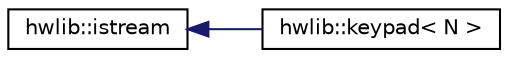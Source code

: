 digraph "Graphical Class Hierarchy"
{
  edge [fontname="Helvetica",fontsize="10",labelfontname="Helvetica",labelfontsize="10"];
  node [fontname="Helvetica",fontsize="10",shape=record];
  rankdir="LR";
  Node0 [label="hwlib::istream",height=0.2,width=0.4,color="black", fillcolor="white", style="filled",URL="$classhwlib_1_1istream.html"];
  Node0 -> Node1 [dir="back",color="midnightblue",fontsize="10",style="solid",fontname="Helvetica"];
  Node1 [label="hwlib::keypad\< N \>",height=0.2,width=0.4,color="black", fillcolor="white", style="filled",URL="$classhwlib_1_1keypad.html",tooltip="istream from a matrix_of_switches "];
}
